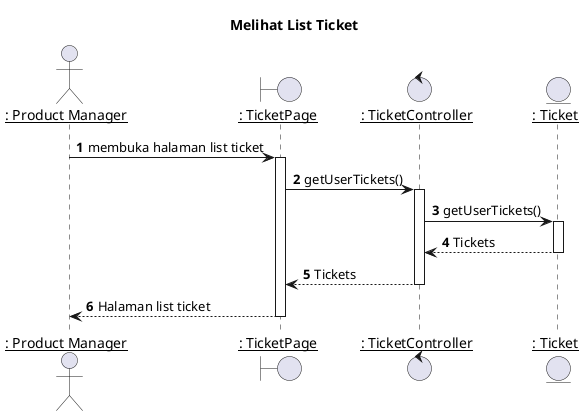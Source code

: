 @startuml Melihat List Ticket

title "Melihat List Ticket"

actor IPM as "__: Product Manager__"
boundary TicketPage as "__: TicketPage__"
control TicketController as "__: TicketController__"
entity Ticket as "__: Ticket__"

autonumber 1
IPM -> TicketPage: membuka halaman list ticket
activate TicketPage

TicketPage -> TicketController: getUserTickets()
activate TicketController

TicketController -> Ticket: getUserTickets()
activate Ticket

Ticket --> TicketController : Tickets
deactivate Ticket

TicketController --> TicketPage : Tickets
deactivate TicketController

TicketPage --> IPM : Halaman list ticket
deactivate TicketPage


@enduml
